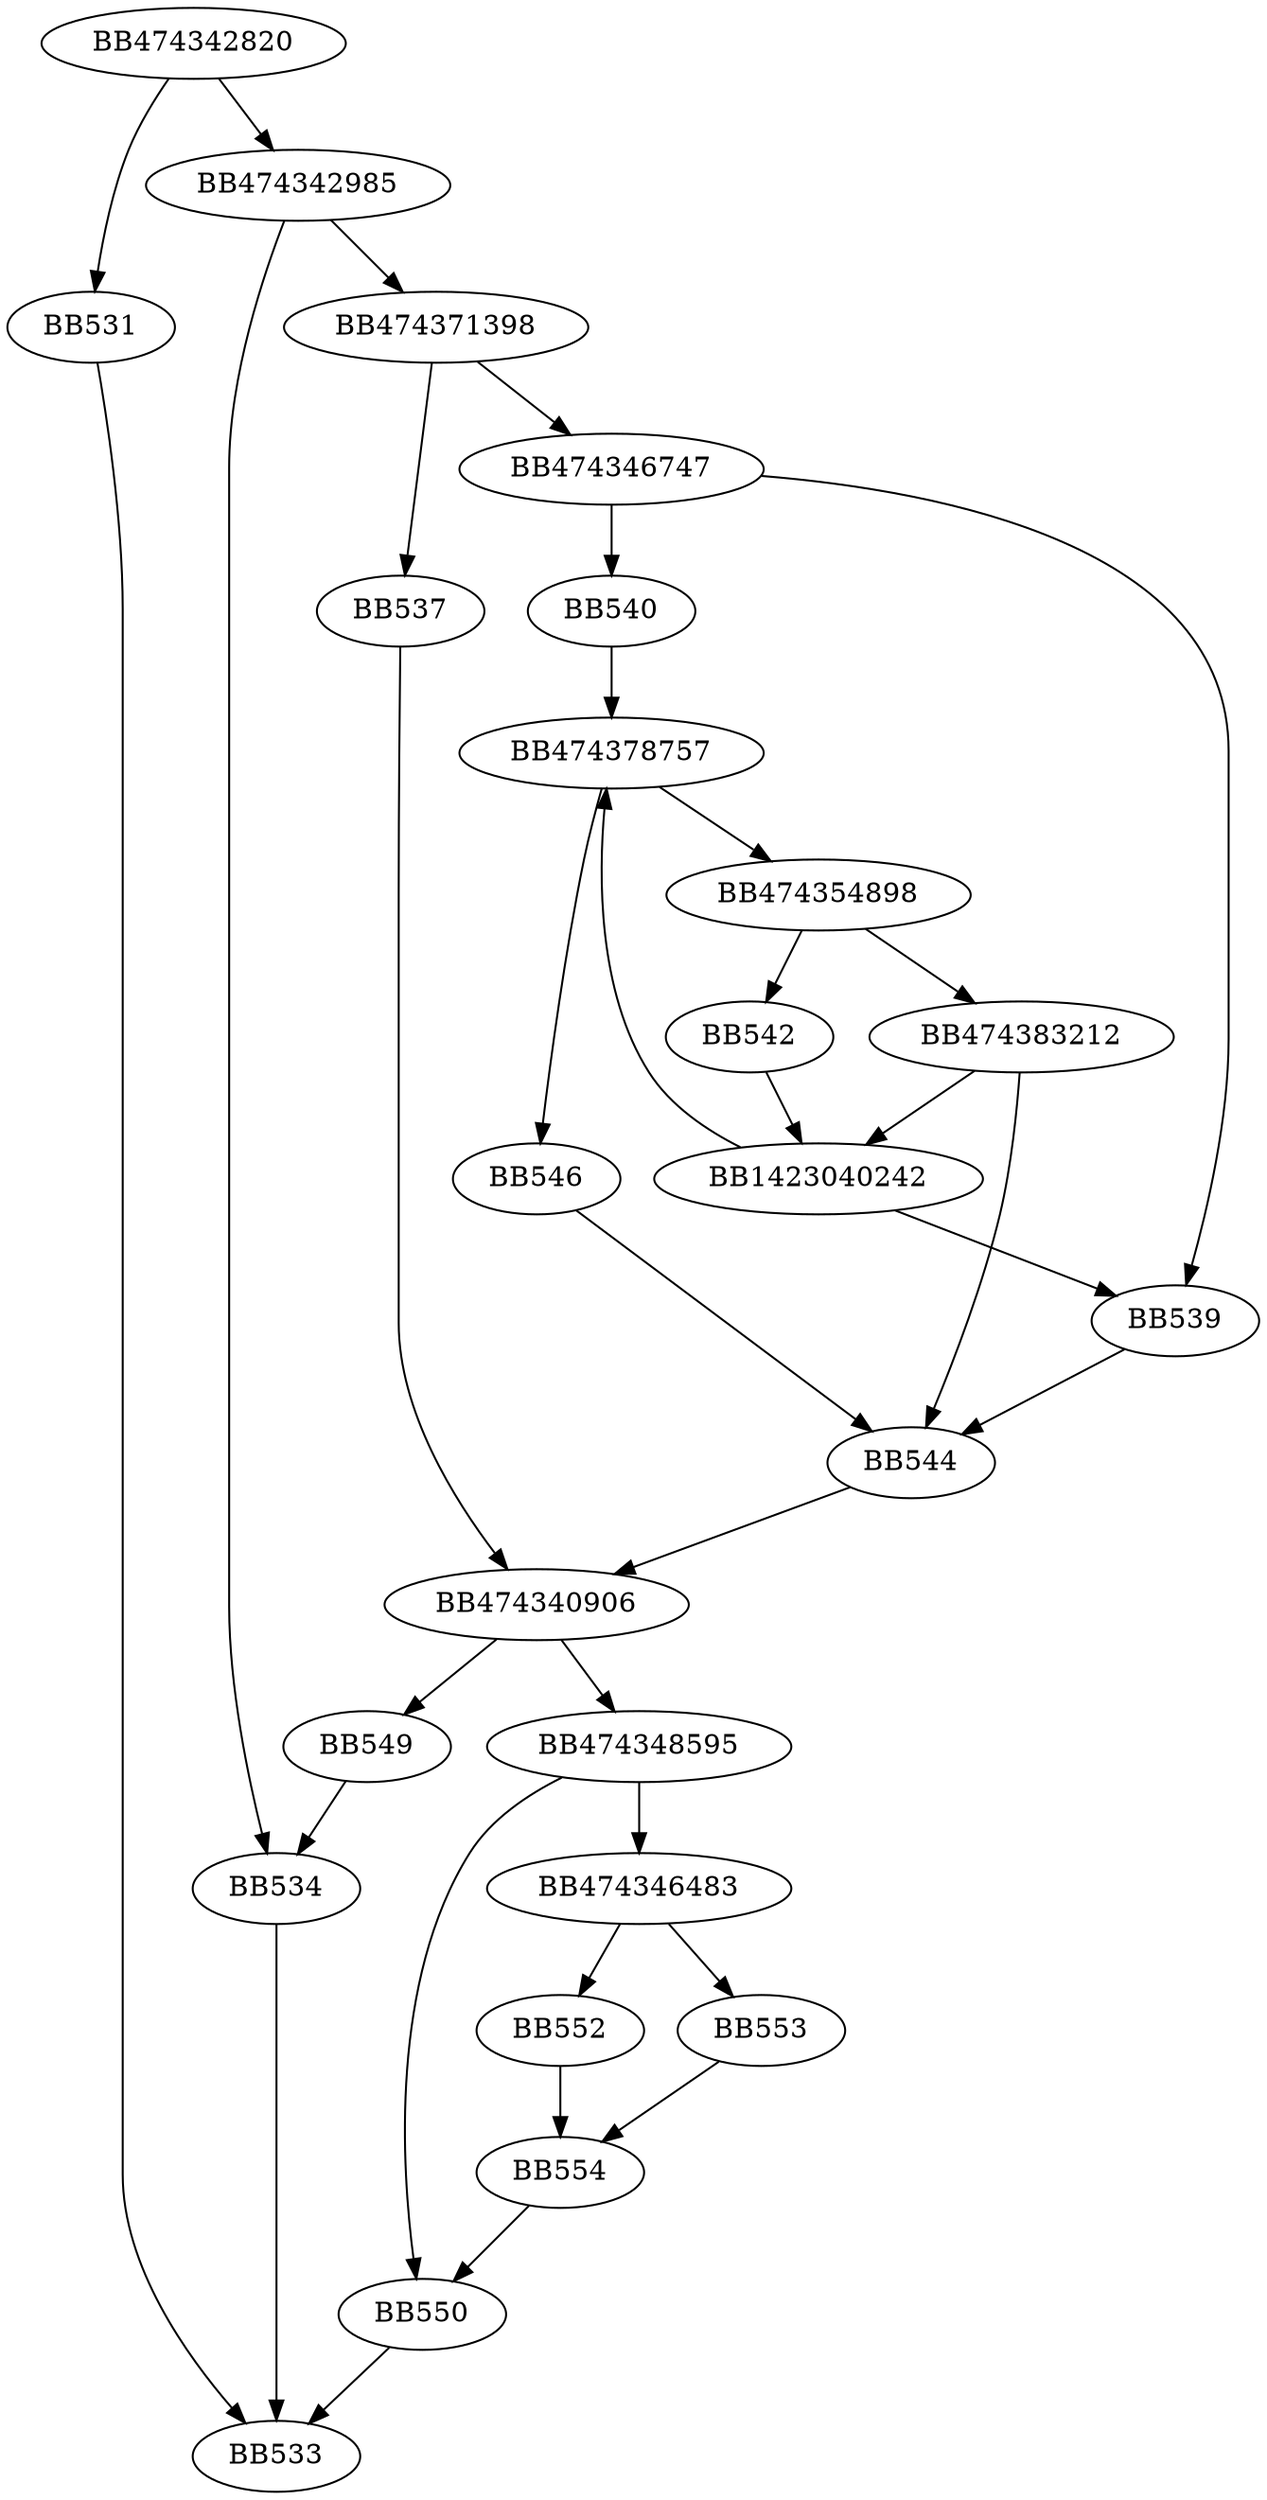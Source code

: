 digraph G{
	BB474342820->BB531;
	BB474342820->BB474342985;
	BB531->BB533;
	BB474342985->BB534;
	BB474342985->BB474371398;
	BB474371398->BB474346747;
	BB474371398->BB537;
	BB537->BB474340906;
	BB474346747->BB539;
	BB474346747->BB540;
	BB540->BB474378757;
	BB542->BB1423040242;
	BB539->BB544;
	BB474378757->BB474354898;
	BB474378757->BB546;
	BB546->BB544;
	BB474354898->BB542;
	BB474354898->BB474383212;
	BB474383212->BB1423040242;
	BB474383212->BB544;
	BB1423040242->BB539;
	BB1423040242->BB474378757;
	BB544->BB474340906;
	BB474340906->BB474348595;
	BB474340906->BB549;
	BB474348595->BB550;
	BB474348595->BB474346483;
	BB474346483->BB552;
	BB474346483->BB553;
	BB552->BB554;
	BB553->BB554;
	BB554->BB550;
	BB550->BB533;
	BB549->BB534;
	BB534->BB533;
}
